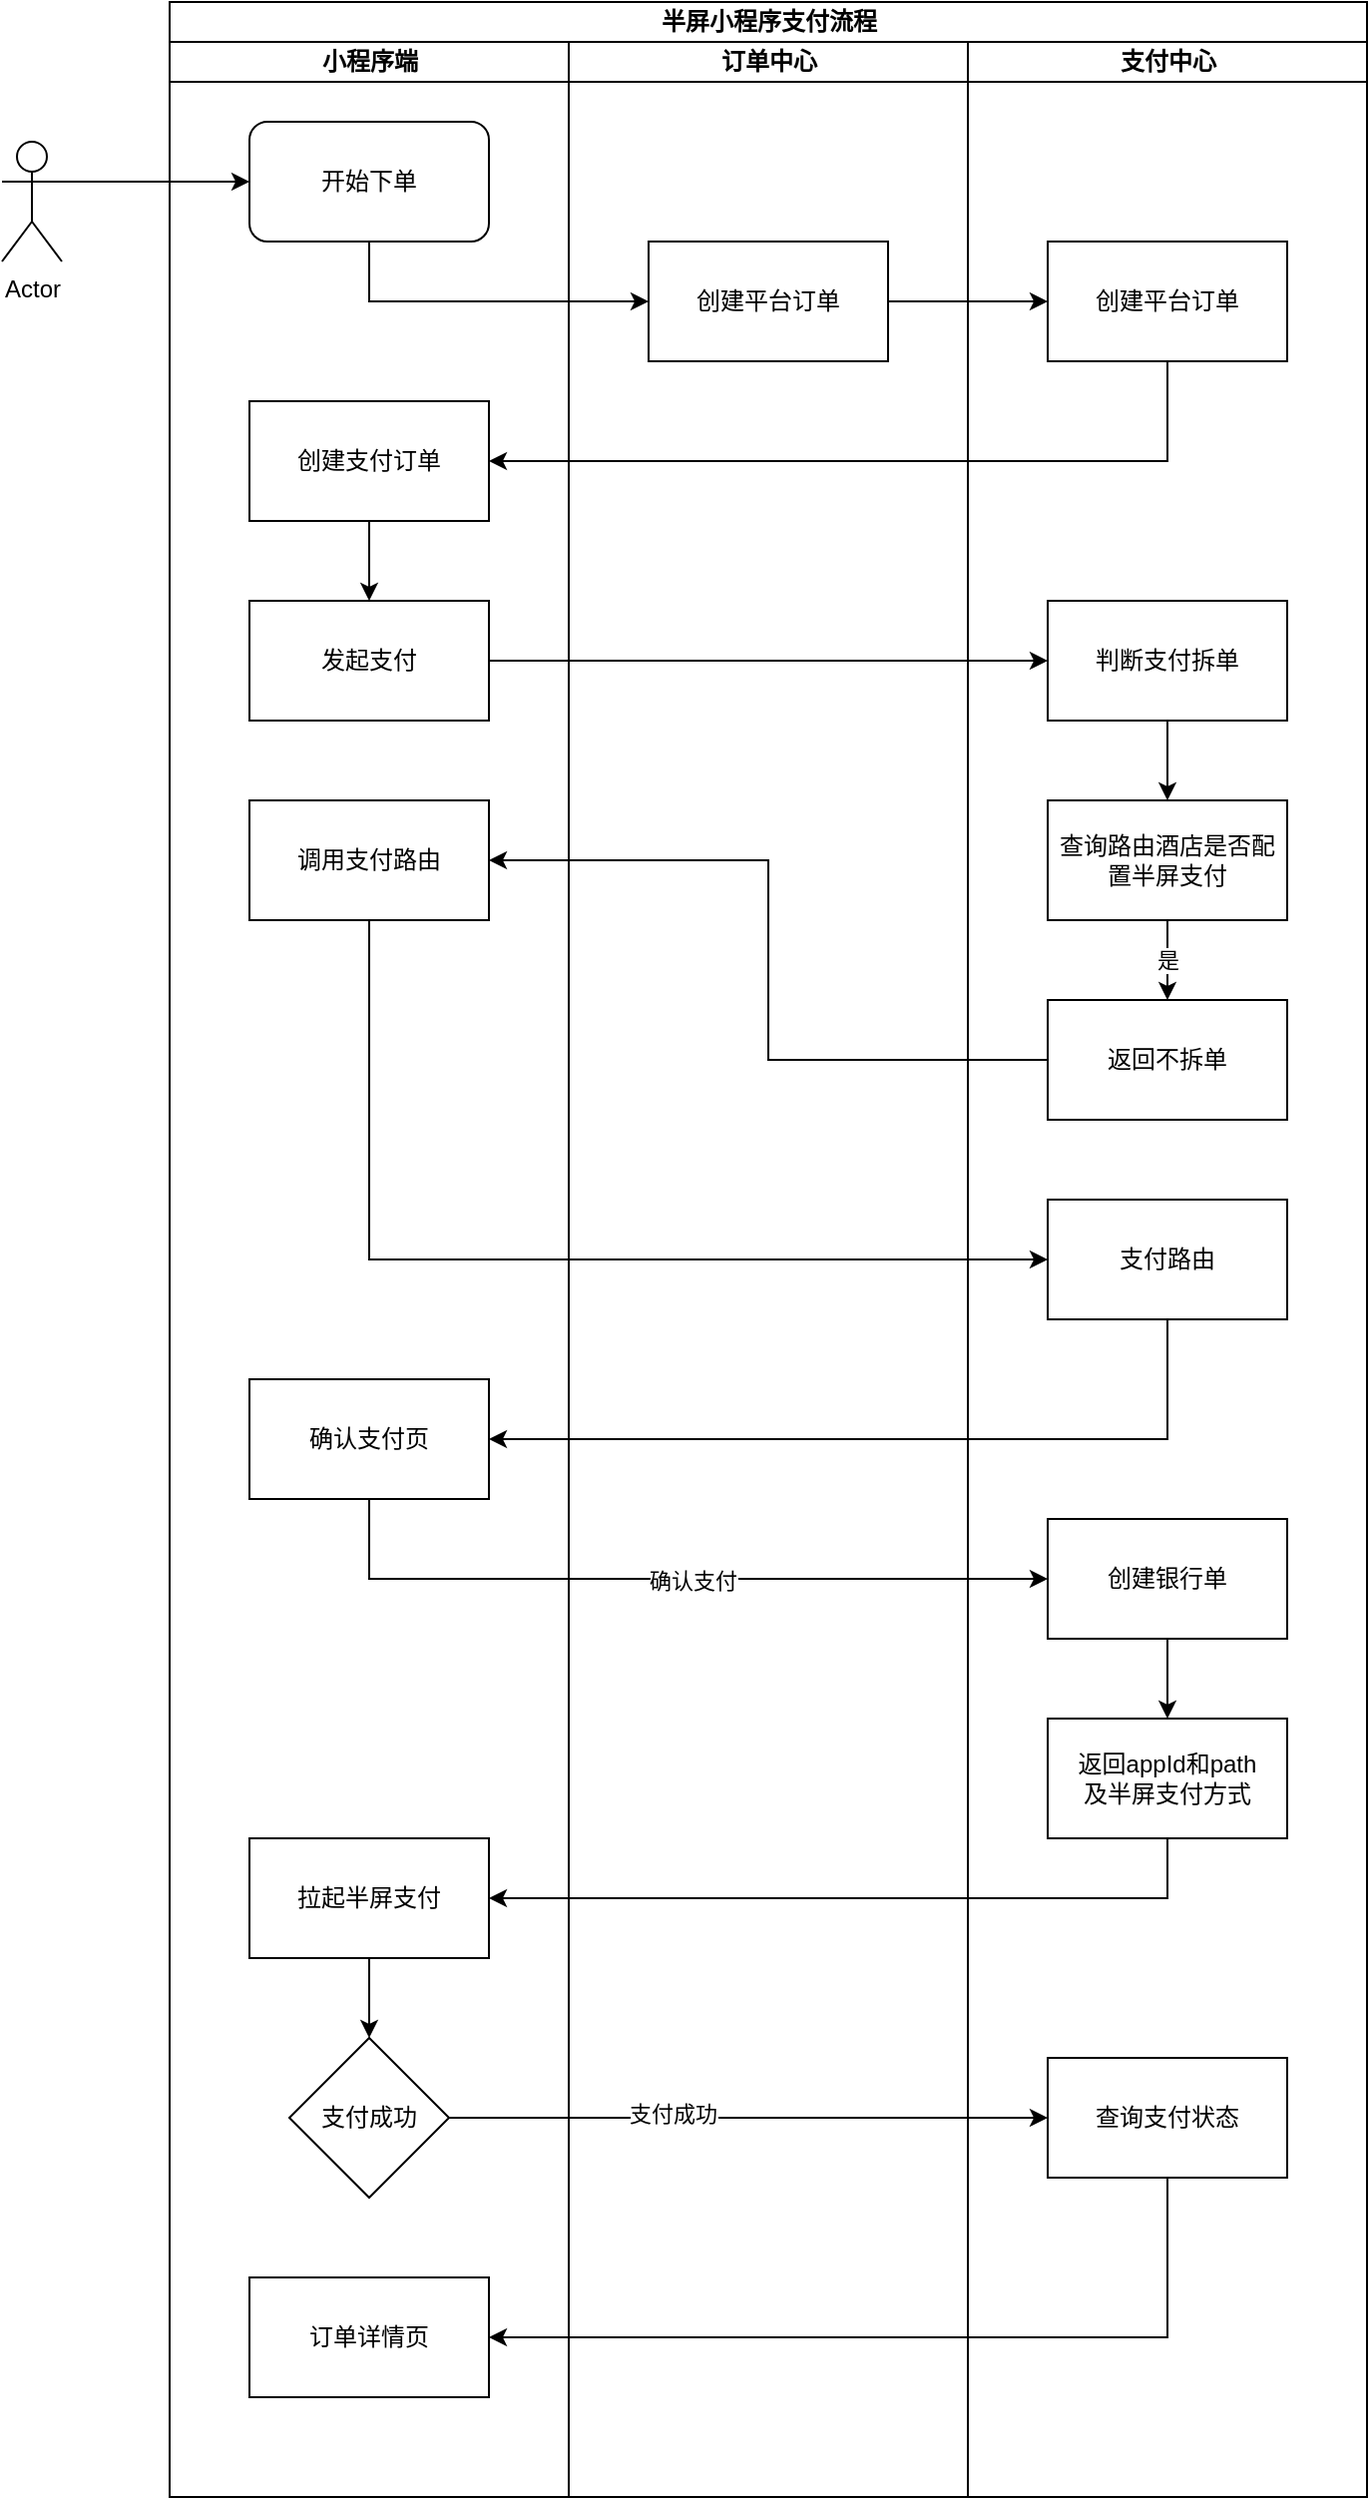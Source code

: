 <mxfile version="24.4.13" type="github">
  <diagram id="C5RBs43oDa-KdzZeNtuy" name="Page-1">
    <mxGraphModel dx="1146" dy="1785" grid="1" gridSize="10" guides="1" tooltips="1" connect="1" arrows="1" fold="1" page="1" pageScale="1" pageWidth="827" pageHeight="1169" math="0" shadow="0">
      <root>
        <mxCell id="WIyWlLk6GJQsqaUBKTNV-0" />
        <mxCell id="WIyWlLk6GJQsqaUBKTNV-1" parent="WIyWlLk6GJQsqaUBKTNV-0" />
        <mxCell id="FpKd_2VouZCnrz_418Rt-0" value="半屏小程序支付流程" style="swimlane;childLayout=stackLayout;resizeParent=1;resizeParentMax=0;startSize=20;html=1;" parent="WIyWlLk6GJQsqaUBKTNV-1" vertex="1">
          <mxGeometry x="114" y="-190" width="600" height="1250" as="geometry" />
        </mxCell>
        <mxCell id="kgB4WiY1e2ZN5uu-sx49-1" value="小程序端" style="swimlane;startSize=20;html=1;" vertex="1" parent="FpKd_2VouZCnrz_418Rt-0">
          <mxGeometry y="20" width="200" height="1230" as="geometry" />
        </mxCell>
        <mxCell id="kgB4WiY1e2ZN5uu-sx49-2" value="开始下单" style="rounded=1;whiteSpace=wrap;html=1;" vertex="1" parent="kgB4WiY1e2ZN5uu-sx49-1">
          <mxGeometry x="40" y="40" width="120" height="60" as="geometry" />
        </mxCell>
        <mxCell id="kgB4WiY1e2ZN5uu-sx49-13" style="edgeStyle=orthogonalEdgeStyle;rounded=0;orthogonalLoop=1;jettySize=auto;html=1;exitX=0.5;exitY=1;exitDx=0;exitDy=0;" edge="1" parent="kgB4WiY1e2ZN5uu-sx49-1" source="kgB4WiY1e2ZN5uu-sx49-9">
          <mxGeometry relative="1" as="geometry">
            <mxPoint x="100" y="280" as="targetPoint" />
          </mxGeometry>
        </mxCell>
        <mxCell id="kgB4WiY1e2ZN5uu-sx49-9" value="创建支付订单" style="rounded=0;whiteSpace=wrap;html=1;" vertex="1" parent="kgB4WiY1e2ZN5uu-sx49-1">
          <mxGeometry x="40" y="180" width="120" height="60" as="geometry" />
        </mxCell>
        <mxCell id="kgB4WiY1e2ZN5uu-sx49-14" value="发起支付" style="rounded=0;whiteSpace=wrap;html=1;" vertex="1" parent="kgB4WiY1e2ZN5uu-sx49-1">
          <mxGeometry x="40" y="280" width="120" height="60" as="geometry" />
        </mxCell>
        <mxCell id="kgB4WiY1e2ZN5uu-sx49-23" value="调用支付路由" style="rounded=0;whiteSpace=wrap;html=1;" vertex="1" parent="kgB4WiY1e2ZN5uu-sx49-1">
          <mxGeometry x="40" y="380" width="120" height="60" as="geometry" />
        </mxCell>
        <mxCell id="kgB4WiY1e2ZN5uu-sx49-27" value="确认支付页" style="rounded=0;whiteSpace=wrap;html=1;" vertex="1" parent="kgB4WiY1e2ZN5uu-sx49-1">
          <mxGeometry x="40" y="670" width="120" height="60" as="geometry" />
        </mxCell>
        <mxCell id="kgB4WiY1e2ZN5uu-sx49-38" style="edgeStyle=orthogonalEdgeStyle;rounded=0;orthogonalLoop=1;jettySize=auto;html=1;exitX=0.5;exitY=1;exitDx=0;exitDy=0;entryX=0.5;entryY=0;entryDx=0;entryDy=0;" edge="1" parent="kgB4WiY1e2ZN5uu-sx49-1" source="kgB4WiY1e2ZN5uu-sx49-35">
          <mxGeometry relative="1" as="geometry">
            <mxPoint x="100" y="1000" as="targetPoint" />
          </mxGeometry>
        </mxCell>
        <mxCell id="kgB4WiY1e2ZN5uu-sx49-35" value="拉起半屏支付" style="rounded=0;whiteSpace=wrap;html=1;" vertex="1" parent="kgB4WiY1e2ZN5uu-sx49-1">
          <mxGeometry x="40" y="900" width="120" height="60" as="geometry" />
        </mxCell>
        <mxCell id="kgB4WiY1e2ZN5uu-sx49-42" value="订单详情页" style="rounded=0;whiteSpace=wrap;html=1;" vertex="1" parent="kgB4WiY1e2ZN5uu-sx49-1">
          <mxGeometry x="40" y="1120" width="120" height="60" as="geometry" />
        </mxCell>
        <mxCell id="kgB4WiY1e2ZN5uu-sx49-49" value="支付成功" style="rhombus;whiteSpace=wrap;html=1;" vertex="1" parent="kgB4WiY1e2ZN5uu-sx49-1">
          <mxGeometry x="60" y="1000" width="80" height="80" as="geometry" />
        </mxCell>
        <mxCell id="FpKd_2VouZCnrz_418Rt-1" value="订单中心" style="swimlane;startSize=20;html=1;" parent="FpKd_2VouZCnrz_418Rt-0" vertex="1">
          <mxGeometry x="200" y="20" width="200" height="1230" as="geometry" />
        </mxCell>
        <mxCell id="kgB4WiY1e2ZN5uu-sx49-5" value="创建平台订单" style="rounded=0;whiteSpace=wrap;html=1;" vertex="1" parent="FpKd_2VouZCnrz_418Rt-1">
          <mxGeometry x="40" y="100" width="120" height="60" as="geometry" />
        </mxCell>
        <mxCell id="kgB4WiY1e2ZN5uu-sx49-11" value="支付中心" style="swimlane;startSize=20;html=1;" vertex="1" parent="FpKd_2VouZCnrz_418Rt-0">
          <mxGeometry x="400" y="20" width="200" height="1230" as="geometry" />
        </mxCell>
        <mxCell id="kgB4WiY1e2ZN5uu-sx49-12" value="创建平台订单" style="rounded=0;whiteSpace=wrap;html=1;" vertex="1" parent="kgB4WiY1e2ZN5uu-sx49-11">
          <mxGeometry x="40" y="100" width="120" height="60" as="geometry" />
        </mxCell>
        <mxCell id="kgB4WiY1e2ZN5uu-sx49-18" style="edgeStyle=orthogonalEdgeStyle;rounded=0;orthogonalLoop=1;jettySize=auto;html=1;exitX=0.5;exitY=1;exitDx=0;exitDy=0;entryX=0.5;entryY=0;entryDx=0;entryDy=0;" edge="1" parent="kgB4WiY1e2ZN5uu-sx49-11" source="kgB4WiY1e2ZN5uu-sx49-16" target="kgB4WiY1e2ZN5uu-sx49-17">
          <mxGeometry relative="1" as="geometry" />
        </mxCell>
        <mxCell id="kgB4WiY1e2ZN5uu-sx49-16" value="判断支付拆单" style="rounded=0;whiteSpace=wrap;html=1;" vertex="1" parent="kgB4WiY1e2ZN5uu-sx49-11">
          <mxGeometry x="40" y="280" width="120" height="60" as="geometry" />
        </mxCell>
        <mxCell id="kgB4WiY1e2ZN5uu-sx49-21" value="是" style="edgeStyle=orthogonalEdgeStyle;rounded=0;orthogonalLoop=1;jettySize=auto;html=1;exitX=0.5;exitY=1;exitDx=0;exitDy=0;entryX=0.5;entryY=0;entryDx=0;entryDy=0;" edge="1" parent="kgB4WiY1e2ZN5uu-sx49-11" source="kgB4WiY1e2ZN5uu-sx49-17" target="kgB4WiY1e2ZN5uu-sx49-20">
          <mxGeometry relative="1" as="geometry" />
        </mxCell>
        <mxCell id="kgB4WiY1e2ZN5uu-sx49-17" value="查询路由酒店是否配置半屏支付" style="rounded=0;whiteSpace=wrap;html=1;" vertex="1" parent="kgB4WiY1e2ZN5uu-sx49-11">
          <mxGeometry x="40" y="380" width="120" height="60" as="geometry" />
        </mxCell>
        <mxCell id="kgB4WiY1e2ZN5uu-sx49-20" value="返回不拆单" style="rounded=0;whiteSpace=wrap;html=1;" vertex="1" parent="kgB4WiY1e2ZN5uu-sx49-11">
          <mxGeometry x="40" y="480" width="120" height="60" as="geometry" />
        </mxCell>
        <mxCell id="kgB4WiY1e2ZN5uu-sx49-25" value="支付路由" style="rounded=0;whiteSpace=wrap;html=1;" vertex="1" parent="kgB4WiY1e2ZN5uu-sx49-11">
          <mxGeometry x="40" y="580" width="120" height="60" as="geometry" />
        </mxCell>
        <mxCell id="kgB4WiY1e2ZN5uu-sx49-48" style="edgeStyle=orthogonalEdgeStyle;rounded=0;orthogonalLoop=1;jettySize=auto;html=1;exitX=0.5;exitY=1;exitDx=0;exitDy=0;entryX=0.5;entryY=0;entryDx=0;entryDy=0;" edge="1" parent="kgB4WiY1e2ZN5uu-sx49-11" source="kgB4WiY1e2ZN5uu-sx49-30" target="kgB4WiY1e2ZN5uu-sx49-33">
          <mxGeometry relative="1" as="geometry" />
        </mxCell>
        <mxCell id="kgB4WiY1e2ZN5uu-sx49-30" value="创建银行单" style="rounded=0;whiteSpace=wrap;html=1;" vertex="1" parent="kgB4WiY1e2ZN5uu-sx49-11">
          <mxGeometry x="40" y="740" width="120" height="60" as="geometry" />
        </mxCell>
        <mxCell id="kgB4WiY1e2ZN5uu-sx49-33" value="返回appId和path&lt;br&gt;及半屏支付方式" style="rounded=0;whiteSpace=wrap;html=1;" vertex="1" parent="kgB4WiY1e2ZN5uu-sx49-11">
          <mxGeometry x="40" y="840" width="120" height="60" as="geometry" />
        </mxCell>
        <mxCell id="kgB4WiY1e2ZN5uu-sx49-39" value="查询支付状态" style="rounded=0;whiteSpace=wrap;html=1;" vertex="1" parent="kgB4WiY1e2ZN5uu-sx49-11">
          <mxGeometry x="40" y="1010" width="120" height="60" as="geometry" />
        </mxCell>
        <mxCell id="kgB4WiY1e2ZN5uu-sx49-6" style="edgeStyle=orthogonalEdgeStyle;rounded=0;orthogonalLoop=1;jettySize=auto;html=1;exitX=0.5;exitY=1;exitDx=0;exitDy=0;entryX=0;entryY=0.5;entryDx=0;entryDy=0;" edge="1" parent="FpKd_2VouZCnrz_418Rt-0" source="kgB4WiY1e2ZN5uu-sx49-2" target="kgB4WiY1e2ZN5uu-sx49-5">
          <mxGeometry relative="1" as="geometry" />
        </mxCell>
        <mxCell id="kgB4WiY1e2ZN5uu-sx49-22" style="edgeStyle=orthogonalEdgeStyle;rounded=0;orthogonalLoop=1;jettySize=auto;html=1;exitX=0;exitY=0.5;exitDx=0;exitDy=0;entryX=1;entryY=0.5;entryDx=0;entryDy=0;" edge="1" parent="FpKd_2VouZCnrz_418Rt-0" source="kgB4WiY1e2ZN5uu-sx49-20" target="kgB4WiY1e2ZN5uu-sx49-23">
          <mxGeometry relative="1" as="geometry">
            <mxPoint x="170" y="430" as="targetPoint" />
          </mxGeometry>
        </mxCell>
        <mxCell id="kgB4WiY1e2ZN5uu-sx49-28" style="edgeStyle=orthogonalEdgeStyle;rounded=0;orthogonalLoop=1;jettySize=auto;html=1;exitX=0.5;exitY=1;exitDx=0;exitDy=0;entryX=1;entryY=0.5;entryDx=0;entryDy=0;" edge="1" parent="FpKd_2VouZCnrz_418Rt-0" source="kgB4WiY1e2ZN5uu-sx49-25" target="kgB4WiY1e2ZN5uu-sx49-27">
          <mxGeometry relative="1" as="geometry" />
        </mxCell>
        <mxCell id="kgB4WiY1e2ZN5uu-sx49-31" style="edgeStyle=orthogonalEdgeStyle;rounded=0;orthogonalLoop=1;jettySize=auto;html=1;exitX=0.5;exitY=1;exitDx=0;exitDy=0;entryX=0;entryY=0.5;entryDx=0;entryDy=0;" edge="1" parent="FpKd_2VouZCnrz_418Rt-0" source="kgB4WiY1e2ZN5uu-sx49-27" target="kgB4WiY1e2ZN5uu-sx49-30">
          <mxGeometry relative="1" as="geometry" />
        </mxCell>
        <mxCell id="kgB4WiY1e2ZN5uu-sx49-32" value="确认支付" style="edgeLabel;html=1;align=center;verticalAlign=middle;resizable=0;points=[];" vertex="1" connectable="0" parent="kgB4WiY1e2ZN5uu-sx49-31">
          <mxGeometry x="0.063" y="-1" relative="1" as="geometry">
            <mxPoint as="offset" />
          </mxGeometry>
        </mxCell>
        <mxCell id="kgB4WiY1e2ZN5uu-sx49-36" style="edgeStyle=orthogonalEdgeStyle;rounded=0;orthogonalLoop=1;jettySize=auto;html=1;exitX=0.5;exitY=1;exitDx=0;exitDy=0;entryX=1;entryY=0.5;entryDx=0;entryDy=0;" edge="1" parent="FpKd_2VouZCnrz_418Rt-0" source="kgB4WiY1e2ZN5uu-sx49-33" target="kgB4WiY1e2ZN5uu-sx49-35">
          <mxGeometry relative="1" as="geometry" />
        </mxCell>
        <mxCell id="kgB4WiY1e2ZN5uu-sx49-43" style="edgeStyle=orthogonalEdgeStyle;rounded=0;orthogonalLoop=1;jettySize=auto;html=1;exitX=0.5;exitY=1;exitDx=0;exitDy=0;entryX=1;entryY=0.5;entryDx=0;entryDy=0;" edge="1" parent="FpKd_2VouZCnrz_418Rt-0" source="kgB4WiY1e2ZN5uu-sx49-39" target="kgB4WiY1e2ZN5uu-sx49-42">
          <mxGeometry relative="1" as="geometry" />
        </mxCell>
        <mxCell id="kgB4WiY1e2ZN5uu-sx49-44" style="edgeStyle=orthogonalEdgeStyle;rounded=0;orthogonalLoop=1;jettySize=auto;html=1;exitX=1;exitY=0.5;exitDx=0;exitDy=0;entryX=0;entryY=0.5;entryDx=0;entryDy=0;" edge="1" parent="FpKd_2VouZCnrz_418Rt-0" source="kgB4WiY1e2ZN5uu-sx49-5" target="kgB4WiY1e2ZN5uu-sx49-12">
          <mxGeometry relative="1" as="geometry" />
        </mxCell>
        <mxCell id="kgB4WiY1e2ZN5uu-sx49-45" style="edgeStyle=orthogonalEdgeStyle;rounded=0;orthogonalLoop=1;jettySize=auto;html=1;exitX=0.5;exitY=1;exitDx=0;exitDy=0;entryX=1;entryY=0.5;entryDx=0;entryDy=0;" edge="1" parent="FpKd_2VouZCnrz_418Rt-0" source="kgB4WiY1e2ZN5uu-sx49-12" target="kgB4WiY1e2ZN5uu-sx49-9">
          <mxGeometry relative="1" as="geometry" />
        </mxCell>
        <mxCell id="kgB4WiY1e2ZN5uu-sx49-46" style="edgeStyle=orthogonalEdgeStyle;rounded=0;orthogonalLoop=1;jettySize=auto;html=1;exitX=1;exitY=0.5;exitDx=0;exitDy=0;entryX=0;entryY=0.5;entryDx=0;entryDy=0;" edge="1" parent="FpKd_2VouZCnrz_418Rt-0" source="kgB4WiY1e2ZN5uu-sx49-14" target="kgB4WiY1e2ZN5uu-sx49-16">
          <mxGeometry relative="1" as="geometry" />
        </mxCell>
        <mxCell id="kgB4WiY1e2ZN5uu-sx49-47" style="edgeStyle=orthogonalEdgeStyle;rounded=0;orthogonalLoop=1;jettySize=auto;html=1;exitX=0.5;exitY=1;exitDx=0;exitDy=0;entryX=0;entryY=0.5;entryDx=0;entryDy=0;" edge="1" parent="FpKd_2VouZCnrz_418Rt-0" source="kgB4WiY1e2ZN5uu-sx49-23" target="kgB4WiY1e2ZN5uu-sx49-25">
          <mxGeometry relative="1" as="geometry" />
        </mxCell>
        <mxCell id="kgB4WiY1e2ZN5uu-sx49-50" style="edgeStyle=orthogonalEdgeStyle;rounded=0;orthogonalLoop=1;jettySize=auto;html=1;exitX=1;exitY=0.5;exitDx=0;exitDy=0;entryX=0;entryY=0.5;entryDx=0;entryDy=0;" edge="1" parent="FpKd_2VouZCnrz_418Rt-0" source="kgB4WiY1e2ZN5uu-sx49-49" target="kgB4WiY1e2ZN5uu-sx49-39">
          <mxGeometry relative="1" as="geometry">
            <mxPoint x="330" y="1060" as="targetPoint" />
          </mxGeometry>
        </mxCell>
        <mxCell id="kgB4WiY1e2ZN5uu-sx49-51" value="支付成功" style="edgeLabel;html=1;align=center;verticalAlign=middle;resizable=0;points=[];" vertex="1" connectable="0" parent="kgB4WiY1e2ZN5uu-sx49-50">
          <mxGeometry x="-0.253" y="2" relative="1" as="geometry">
            <mxPoint as="offset" />
          </mxGeometry>
        </mxCell>
        <mxCell id="QO5bE3Pow_UoGUW-x528-1" style="edgeStyle=orthogonalEdgeStyle;rounded=0;orthogonalLoop=1;jettySize=auto;html=1;exitX=1;exitY=0.333;exitDx=0;exitDy=0;exitPerimeter=0;entryX=0;entryY=0.5;entryDx=0;entryDy=0;" parent="WIyWlLk6GJQsqaUBKTNV-1" source="QO5bE3Pow_UoGUW-x528-0" target="kgB4WiY1e2ZN5uu-sx49-2" edge="1">
          <mxGeometry relative="1" as="geometry">
            <mxPoint x="360" y="130" as="targetPoint" />
          </mxGeometry>
        </mxCell>
        <mxCell id="QO5bE3Pow_UoGUW-x528-0" value="Actor" style="shape=umlActor;verticalLabelPosition=bottom;verticalAlign=top;html=1;outlineConnect=0;" parent="WIyWlLk6GJQsqaUBKTNV-1" vertex="1">
          <mxGeometry x="30" y="-120" width="30" height="60" as="geometry" />
        </mxCell>
      </root>
    </mxGraphModel>
  </diagram>
</mxfile>
